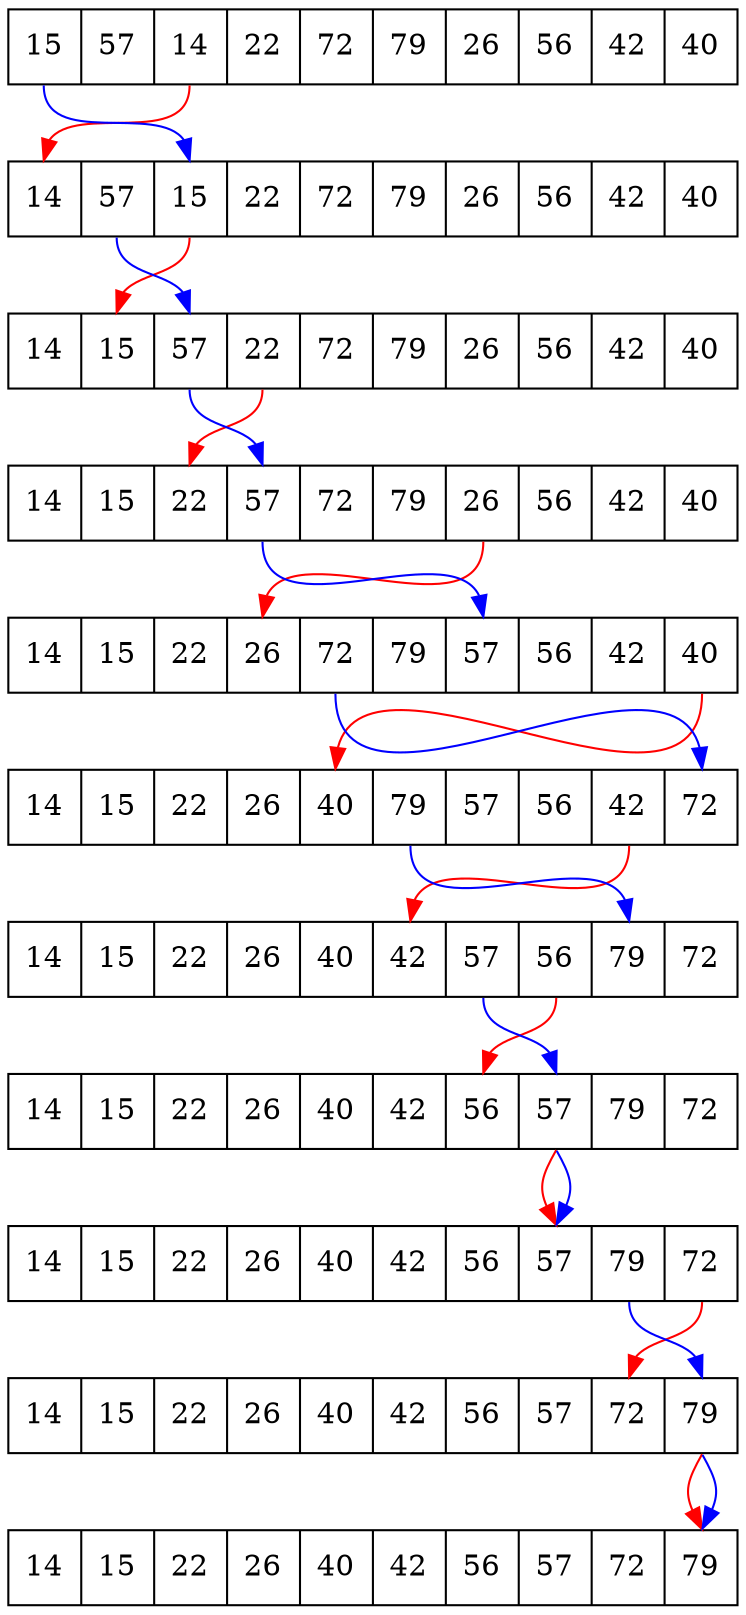 
digraph G
{
        node [shape = record];
node0 [ label = "<f0> 15 | <f1> 57 | <f2> 14 | <f3> 22 | <f4> 72 | <f5> 79 | <f6> 26 | <f7> 56 | <f8> 42 | <f9> 40"];
node0:f2 -> node1:f0 [color=red];
node0:f0 -> node1:f2 [color=blue];
node1 [ label = "<f0> 14 | <f1> 57 | <f2> 15 | <f3> 22 | <f4> 72 | <f5> 79 | <f6> 26 | <f7> 56 | <f8> 42 | <f9> 40"];
node1:f2 -> node2:f1 [color=red];
node1:f1 -> node2:f2 [color=blue];
node2 [ label = "<f0> 14 | <f1> 15 | <f2> 57 | <f3> 22 | <f4> 72 | <f5> 79 | <f6> 26 | <f7> 56 | <f8> 42 | <f9> 40"];
node2:f3 -> node3:f2 [color=red];
node2:f2 -> node3:f3 [color=blue];
node3 [ label = "<f0> 14 | <f1> 15 | <f2> 22 | <f3> 57 | <f4> 72 | <f5> 79 | <f6> 26 | <f7> 56 | <f8> 42 | <f9> 40"];
node3:f6 -> node4:f3 [color=red];
node3:f3 -> node4:f6 [color=blue];
node4 [ label = "<f0> 14 | <f1> 15 | <f2> 22 | <f3> 26 | <f4> 72 | <f5> 79 | <f6> 57 | <f7> 56 | <f8> 42 | <f9> 40"];
node4:f9 -> node5:f4 [color=red];
node4:f4 -> node5:f9 [color=blue];
node5 [ label = "<f0> 14 | <f1> 15 | <f2> 22 | <f3> 26 | <f4> 40 | <f5> 79 | <f6> 57 | <f7> 56 | <f8> 42 | <f9> 72"];
node5:f8 -> node6:f5 [color=red];
node5:f5 -> node6:f8 [color=blue];
node6 [ label = "<f0> 14 | <f1> 15 | <f2> 22 | <f3> 26 | <f4> 40 | <f5> 42 | <f6> 57 | <f7> 56 | <f8> 79 | <f9> 72"];
node6:f7 -> node7:f6 [color=red];
node6:f6 -> node7:f7 [color=blue];
node7 [ label = "<f0> 14 | <f1> 15 | <f2> 22 | <f3> 26 | <f4> 40 | <f5> 42 | <f6> 56 | <f7> 57 | <f8> 79 | <f9> 72"];
node7:f7 -> node8:f7 [color=red];
node7:f7 -> node8:f7 [color=blue];
node8 [ label = "<f0> 14 | <f1> 15 | <f2> 22 | <f3> 26 | <f4> 40 | <f5> 42 | <f6> 56 | <f7> 57 | <f8> 79 | <f9> 72"];
node8:f9 -> node9:f8 [color=red];
node8:f8 -> node9:f9 [color=blue];
node9 [ label = "<f0> 14 | <f1> 15 | <f2> 22 | <f3> 26 | <f4> 40 | <f5> 42 | <f6> 56 | <f7> 57 | <f8> 72 | <f9> 79"];
node9:f9 -> node10:f9 [color=red];
node9:f9 -> node10:f9 [color=blue];
node10 [ label = "<f0> 14 | <f1> 15 | <f2> 22 | <f3> 26 | <f4> 40 | <f5> 42 | <f6> 56 | <f7> 57 | <f8> 72 | <f9> 79"];
}